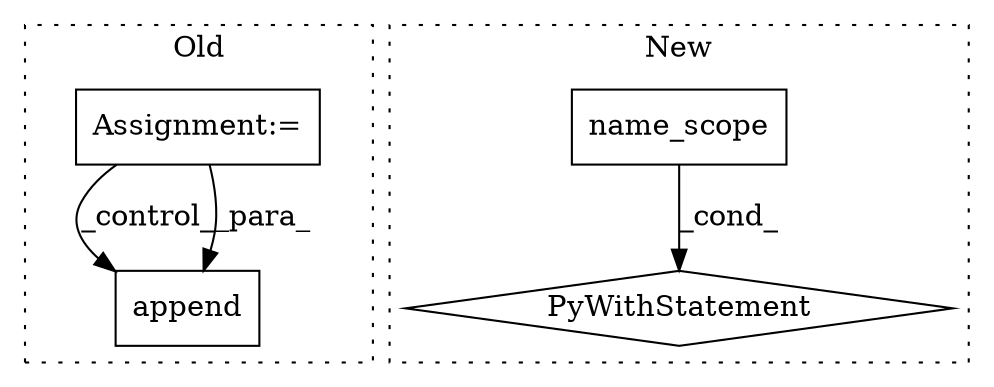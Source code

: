 digraph G {
subgraph cluster0 {
1 [label="append" a="32" s="10691,10713" l="7,1" shape="box"];
4 [label="Assignment:=" a="7" s="10018" l="1" shape="box"];
label = "Old";
style="dotted";
}
subgraph cluster1 {
2 [label="name_scope" a="32" s="10976,10997" l="11,1" shape="box"];
3 [label="PyWithStatement" a="104" s="10955,10998" l="10,2" shape="diamond"];
label = "New";
style="dotted";
}
2 -> 3 [label="_cond_"];
4 -> 1 [label="_control_"];
4 -> 1 [label="_para_"];
}
